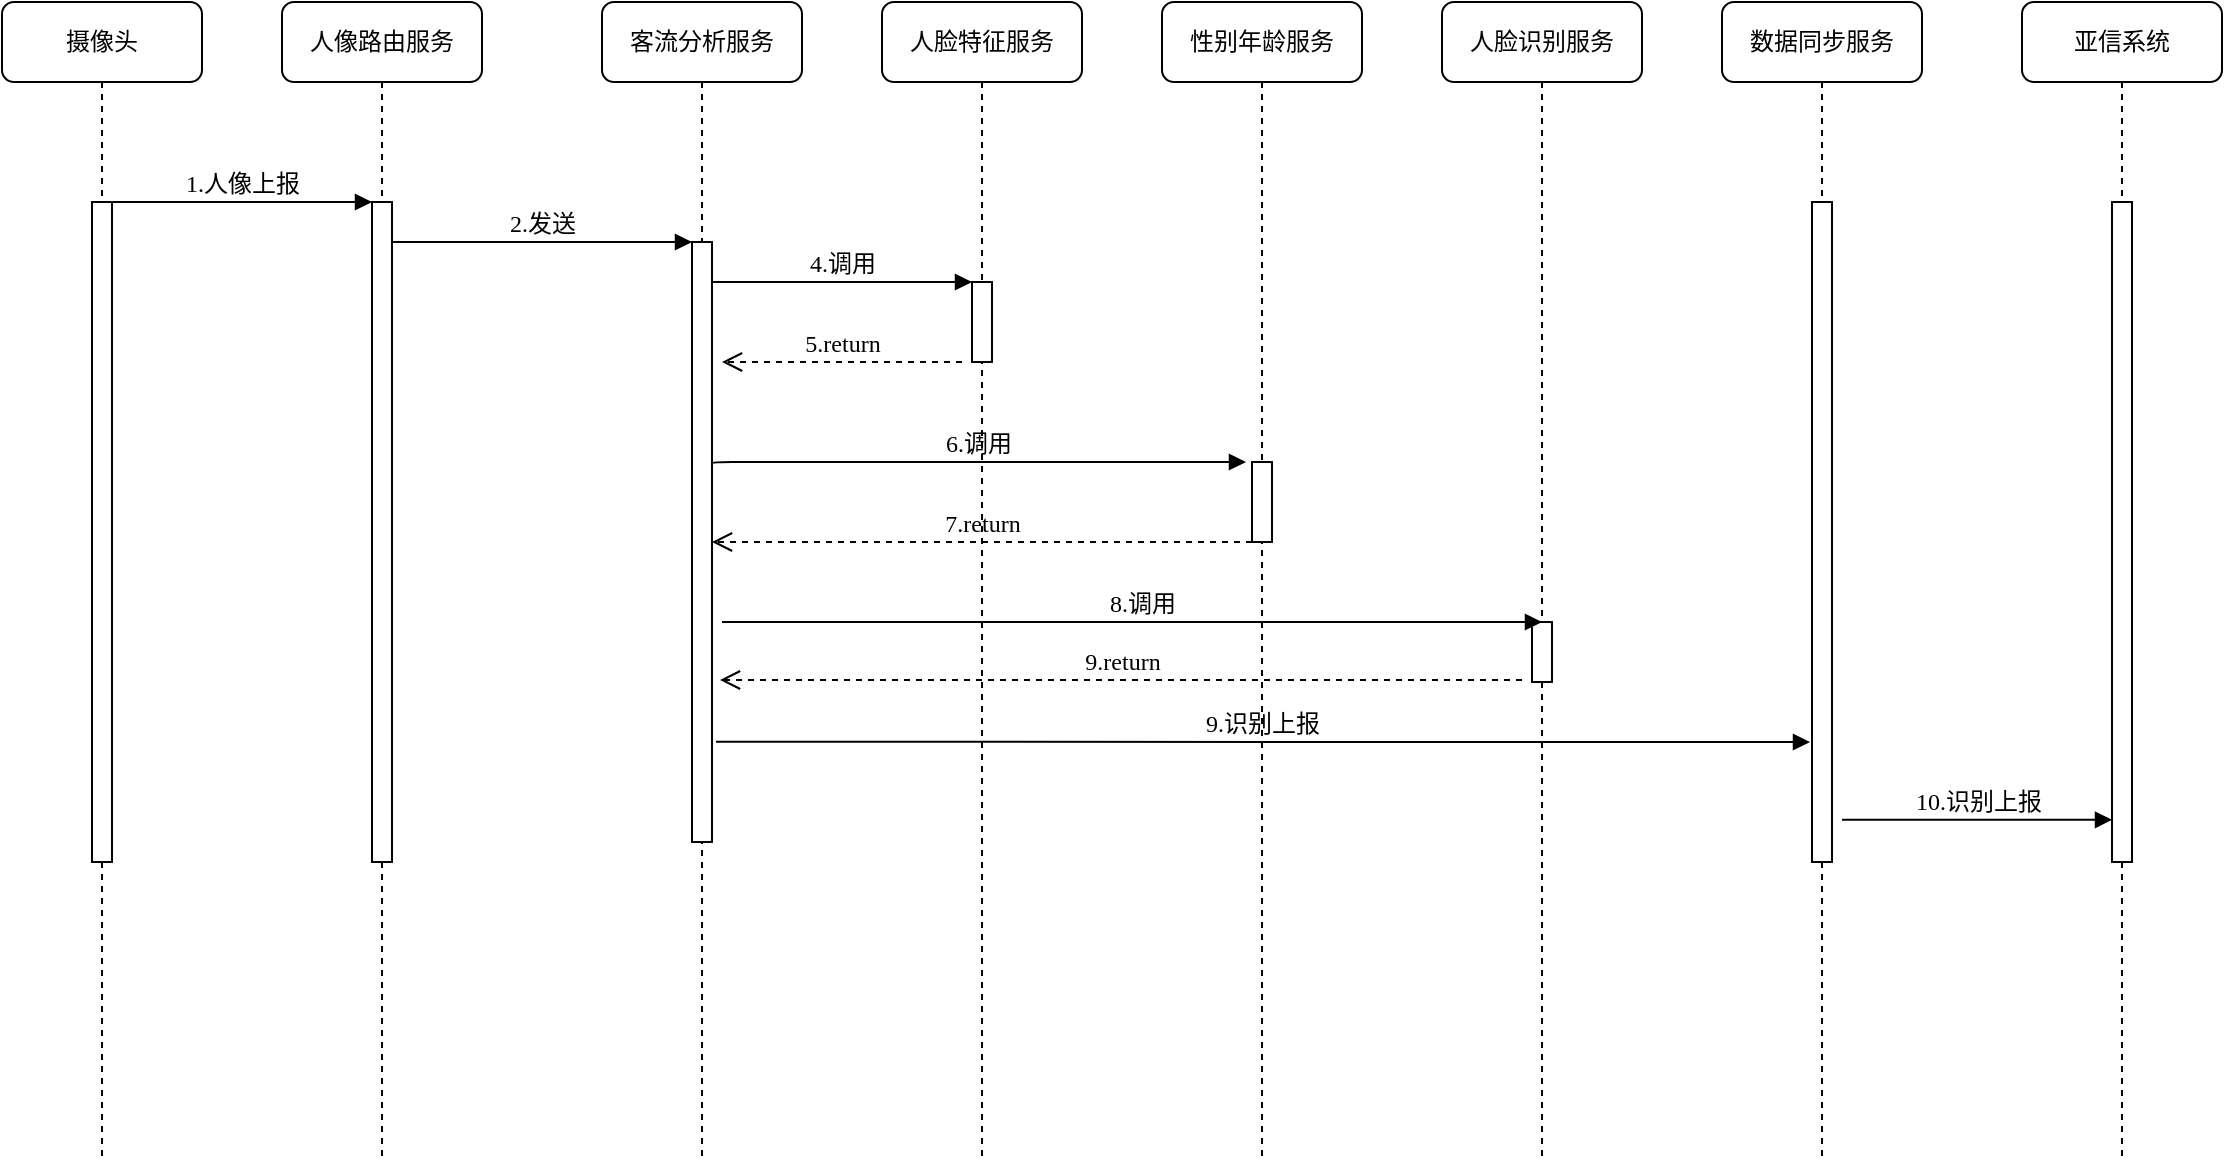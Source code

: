 <mxfile version="10.6.7" type="github"><diagram id="b88135a0-044a-e663-d736-f5acd3a1842c" name="Page-1"><mxGraphModel dx="758" dy="521" grid="1" gridSize="10" guides="1" tooltips="1" connect="1" arrows="1" fold="1" page="1" pageScale="1" pageWidth="4681" pageHeight="3300" background="#ffffff" math="0" shadow="0"><root><mxCell id="0"/><mxCell id="1" parent="0"/><mxCell id="GbCJDn_RXAA5y0SkKSCA-44" value="亚信系统" style="shape=umlLifeline;perimeter=lifelinePerimeter;whiteSpace=wrap;html=1;container=1;collapsible=0;recursiveResize=0;outlineConnect=0;rounded=1;shadow=0;comic=0;labelBackgroundColor=none;strokeColor=#000000;strokeWidth=1;fillColor=#FFFFFF;fontFamily=Verdana;fontSize=12;fontColor=#000000;align=center;" vertex="1" parent="1"><mxGeometry x="1060" y="170" width="100" height="580" as="geometry"/></mxCell><mxCell id="2" value="人像路由服务" style="shape=umlLifeline;perimeter=lifelinePerimeter;whiteSpace=wrap;html=1;container=1;collapsible=0;recursiveResize=0;outlineConnect=0;rounded=1;shadow=0;comic=0;labelBackgroundColor=none;strokeColor=#000000;strokeWidth=1;fillColor=#FFFFFF;fontFamily=Verdana;fontSize=12;fontColor=#000000;align=center;" parent="1" vertex="1"><mxGeometry x="190" y="170" width="100" height="580" as="geometry"/></mxCell><mxCell id="3" value="" style="html=1;points=[];perimeter=orthogonalPerimeter;rounded=0;shadow=0;comic=0;labelBackgroundColor=none;strokeColor=#000000;strokeWidth=1;fillColor=#FFFFFF;fontFamily=Verdana;fontSize=12;fontColor=#000000;align=center;" parent="2" vertex="1"><mxGeometry x="45" y="100" width="10" height="330" as="geometry"/></mxCell><mxCell id="4" value="客流分析服务" style="shape=umlLifeline;perimeter=lifelinePerimeter;whiteSpace=wrap;html=1;container=1;collapsible=0;recursiveResize=0;outlineConnect=0;rounded=1;shadow=0;comic=0;labelBackgroundColor=none;strokeColor=#000000;strokeWidth=1;fillColor=#FFFFFF;fontFamily=Verdana;fontSize=12;fontColor=#000000;align=center;" parent="1" vertex="1"><mxGeometry x="350" y="170" width="100" height="580" as="geometry"/></mxCell><mxCell id="5" value="" style="html=1;points=[];perimeter=orthogonalPerimeter;rounded=0;shadow=0;comic=0;labelBackgroundColor=none;strokeColor=#000000;strokeWidth=1;fillColor=#FFFFFF;fontFamily=Verdana;fontSize=12;fontColor=#000000;align=center;" parent="4" vertex="1"><mxGeometry x="45" y="120" width="10" height="300" as="geometry"/></mxCell><mxCell id="6" value="人脸特征服务" style="shape=umlLifeline;perimeter=lifelinePerimeter;whiteSpace=wrap;html=1;container=1;collapsible=0;recursiveResize=0;outlineConnect=0;rounded=1;shadow=0;comic=0;labelBackgroundColor=none;strokeColor=#000000;strokeWidth=1;fillColor=#FFFFFF;fontFamily=Verdana;fontSize=12;fontColor=#000000;align=center;" parent="1" vertex="1"><mxGeometry x="490" y="170" width="100" height="580" as="geometry"/></mxCell><mxCell id="7" value="性别年龄服务" style="shape=umlLifeline;perimeter=lifelinePerimeter;whiteSpace=wrap;html=1;container=1;collapsible=0;recursiveResize=0;outlineConnect=0;rounded=1;shadow=0;comic=0;labelBackgroundColor=none;strokeColor=#000000;strokeWidth=1;fillColor=#FFFFFF;fontFamily=Verdana;fontSize=12;fontColor=#000000;align=center;" parent="1" vertex="1"><mxGeometry x="630" y="170" width="100" height="580" as="geometry"/></mxCell><mxCell id="14" value="" style="html=1;points=[];perimeter=orthogonalPerimeter;rounded=0;shadow=0;comic=0;labelBackgroundColor=none;strokeColor=#000000;strokeWidth=1;fillColor=#FFFFFF;fontFamily=Verdana;fontSize=12;fontColor=#000000;align=center;" parent="7" vertex="1"><mxGeometry x="45" y="230" width="10" height="40" as="geometry"/></mxCell><mxCell id="8" value="人脸识别服务" style="shape=umlLifeline;perimeter=lifelinePerimeter;whiteSpace=wrap;html=1;container=1;collapsible=0;recursiveResize=0;outlineConnect=0;rounded=1;shadow=0;comic=0;labelBackgroundColor=none;strokeColor=#000000;strokeWidth=1;fillColor=#FFFFFF;fontFamily=Verdana;fontSize=12;fontColor=#000000;align=center;" parent="1" vertex="1"><mxGeometry x="770" y="170" width="100" height="580" as="geometry"/></mxCell><mxCell id="22" value="" style="html=1;points=[];perimeter=orthogonalPerimeter;rounded=0;shadow=0;comic=0;labelBackgroundColor=none;strokeColor=#000000;strokeWidth=1;fillColor=#FFFFFF;fontFamily=Verdana;fontSize=12;fontColor=#000000;align=center;" parent="8" vertex="1"><mxGeometry x="45" y="310" width="10" height="30" as="geometry"/></mxCell><mxCell id="9" value="数据同步服务" style="shape=umlLifeline;perimeter=lifelinePerimeter;whiteSpace=wrap;html=1;container=1;collapsible=0;recursiveResize=0;outlineConnect=0;rounded=1;shadow=0;comic=0;labelBackgroundColor=none;strokeColor=#000000;strokeWidth=1;fillColor=#FFFFFF;fontFamily=Verdana;fontSize=12;fontColor=#000000;align=center;" parent="1" vertex="1"><mxGeometry x="910" y="170" width="100" height="580" as="geometry"/></mxCell><mxCell id="10" value="摄像头" style="shape=umlLifeline;perimeter=lifelinePerimeter;whiteSpace=wrap;html=1;container=1;collapsible=0;recursiveResize=0;outlineConnect=0;rounded=1;shadow=0;comic=0;labelBackgroundColor=none;strokeColor=#000000;strokeWidth=1;fillColor=#FFFFFF;fontFamily=Verdana;fontSize=12;fontColor=#000000;align=center;" parent="1" vertex="1"><mxGeometry x="50" y="170" width="100" height="580" as="geometry"/></mxCell><mxCell id="11" value="" style="html=1;points=[];perimeter=orthogonalPerimeter;rounded=0;shadow=0;comic=0;labelBackgroundColor=none;strokeColor=#000000;strokeWidth=1;fillColor=#FFFFFF;fontFamily=Verdana;fontSize=12;fontColor=#000000;align=center;" parent="10" vertex="1"><mxGeometry x="45" y="100" width="10" height="330" as="geometry"/></mxCell><mxCell id="12" value="" style="html=1;points=[];perimeter=orthogonalPerimeter;rounded=0;shadow=0;comic=0;labelBackgroundColor=none;strokeColor=#000000;strokeWidth=1;fillColor=#FFFFFF;fontFamily=Verdana;fontSize=12;fontColor=#000000;align=center;" parent="1" vertex="1"><mxGeometry x="535" y="310" width="10" height="40" as="geometry"/></mxCell><mxCell id="13" value="4.调用" style="html=1;verticalAlign=bottom;endArrow=block;labelBackgroundColor=none;fontFamily=Verdana;fontSize=12;edgeStyle=elbowEdgeStyle;elbow=vertical;" parent="1" source="5" target="12" edge="1"><mxGeometry relative="1" as="geometry"><mxPoint x="460" y="310" as="sourcePoint"/><Array as="points"><mxPoint x="410" y="310"/></Array></mxGeometry></mxCell><mxCell id="15" value="6.调用" style="html=1;verticalAlign=bottom;endArrow=block;labelBackgroundColor=none;fontFamily=Verdana;fontSize=12;edgeStyle=elbowEdgeStyle;elbow=vertical;" parent="1" edge="1"><mxGeometry relative="1" as="geometry"><mxPoint x="405" y="401" as="sourcePoint"/><mxPoint x="672" y="400" as="targetPoint"/><Array as="points"><mxPoint x="680" y="400"/></Array></mxGeometry></mxCell><mxCell id="16" value="7.return" style="html=1;verticalAlign=bottom;endArrow=open;dashed=1;endSize=8;labelBackgroundColor=none;fontFamily=Verdana;fontSize=12;edgeStyle=elbowEdgeStyle;elbow=vertical;" parent="1" source="14" target="5" edge="1"><mxGeometry relative="1" as="geometry"><mxPoint x="600" y="396" as="targetPoint"/><Array as="points"><mxPoint x="590" y="440"/><mxPoint x="650" y="350"/></Array></mxGeometry></mxCell><mxCell id="19" value="" style="html=1;points=[];perimeter=orthogonalPerimeter;rounded=0;shadow=0;comic=0;labelBackgroundColor=none;strokeColor=#000000;strokeWidth=1;fillColor=#FFFFFF;fontFamily=Verdana;fontSize=12;fontColor=#000000;align=center;" parent="1" vertex="1"><mxGeometry x="955" y="270" width="10" height="330" as="geometry"/></mxCell><mxCell id="20" value="9.识别上报" style="html=1;verticalAlign=bottom;endArrow=block;labelBackgroundColor=none;fontFamily=Verdana;fontSize=12;exitX=1.2;exitY=0.833;exitDx=0;exitDy=0;exitPerimeter=0;" parent="1" source="5" edge="1"><mxGeometry relative="1" as="geometry"><mxPoint x="880" y="430" as="sourcePoint"/><mxPoint x="954" y="540" as="targetPoint"/></mxGeometry></mxCell><mxCell id="21" value="9.return" style="html=1;verticalAlign=bottom;endArrow=open;dashed=1;endSize=8;labelBackgroundColor=none;fontFamily=Verdana;fontSize=12;entryX=1.4;entryY=0.73;entryDx=0;entryDy=0;entryPerimeter=0;" parent="1" target="5" edge="1"><mxGeometry relative="1" as="geometry"><mxPoint x="880" y="506" as="targetPoint"/><mxPoint x="810" y="509" as="sourcePoint"/></mxGeometry></mxCell><mxCell id="23" value="8.调用" style="html=1;verticalAlign=bottom;endArrow=block;labelBackgroundColor=none;fontFamily=Verdana;fontSize=12;edgeStyle=elbowEdgeStyle;elbow=vertical;" parent="1" edge="1"><mxGeometry x="0.854" y="-170" relative="1" as="geometry"><mxPoint x="410" y="480" as="sourcePoint"/><mxPoint x="-170" y="-170" as="offset"/><mxPoint x="820" y="480" as="targetPoint"/><Array as="points"><mxPoint x="460" y="480"/></Array></mxGeometry></mxCell><mxCell id="25" value="1.人像上报" style="html=1;verticalAlign=bottom;endArrow=block;entryX=0;entryY=0;labelBackgroundColor=none;fontFamily=Verdana;fontSize=12;edgeStyle=elbowEdgeStyle;elbow=vertical;" parent="1" source="11" target="3" edge="1"><mxGeometry relative="1" as="geometry"><mxPoint x="170" y="280" as="sourcePoint"/></mxGeometry></mxCell><mxCell id="26" value="2.发送" style="html=1;verticalAlign=bottom;endArrow=block;entryX=0;entryY=0;labelBackgroundColor=none;fontFamily=Verdana;fontSize=12;edgeStyle=elbowEdgeStyle;elbow=vertical;" parent="1" source="3" target="5" edge="1"><mxGeometry relative="1" as="geometry"><mxPoint x="320" y="290" as="sourcePoint"/></mxGeometry></mxCell><mxCell id="4RMGvwr9xga7KBc7sF0w-39" value="5.return" style="html=1;verticalAlign=bottom;endArrow=open;dashed=1;endSize=8;labelBackgroundColor=none;fontFamily=Verdana;fontSize=12;edgeStyle=elbowEdgeStyle;elbow=vertical;" parent="1" edge="1"><mxGeometry relative="1" as="geometry"><mxPoint x="410" y="350" as="targetPoint"/><Array as="points"/><mxPoint x="530" y="350" as="sourcePoint"/></mxGeometry></mxCell><mxCell id="GbCJDn_RXAA5y0SkKSCA-43" value="" style="html=1;points=[];perimeter=orthogonalPerimeter;rounded=0;shadow=0;comic=0;labelBackgroundColor=none;strokeColor=#000000;strokeWidth=1;fillColor=#FFFFFF;fontFamily=Verdana;fontSize=12;fontColor=#000000;align=center;" vertex="1" parent="1"><mxGeometry x="1105" y="270" width="10" height="330" as="geometry"/></mxCell><mxCell id="GbCJDn_RXAA5y0SkKSCA-47" value="10.识别上报" style="html=1;verticalAlign=bottom;endArrow=block;labelBackgroundColor=none;fontFamily=Verdana;fontSize=12;exitX=1.5;exitY=0.936;exitDx=0;exitDy=0;exitPerimeter=0;entryX=0;entryY=0.936;entryDx=0;entryDy=0;entryPerimeter=0;" edge="1" parent="1" source="19" target="GbCJDn_RXAA5y0SkKSCA-43"><mxGeometry relative="1" as="geometry"><mxPoint x="417" y="550" as="sourcePoint"/><mxPoint x="964" y="550" as="targetPoint"/></mxGeometry></mxCell></root></mxGraphModel></diagram><diagram id="hT6_06QdDrE0PiUfoe_p" name="Page-2"><mxGraphModel dx="758" dy="521" grid="1" gridSize="10" guides="1" tooltips="1" connect="1" arrows="1" fold="1" page="1" pageScale="1" pageWidth="827" pageHeight="1169" math="0" shadow="0"><root><mxCell id="zyhbo5V7sDeHAsZvn-1B-0"/><mxCell id="zyhbo5V7sDeHAsZvn-1B-1" parent="zyhbo5V7sDeHAsZvn-1B-0"/><mxCell id="D1eQPPR7zKo74tgUJuU2-1" value="&lt;b&gt;&lt;font style=&quot;font-size: 14px&quot;&gt;拉流服务&lt;/font&gt;&lt;/b&gt;" style="shape=umlLifeline;perimeter=lifelinePerimeter;whiteSpace=wrap;html=1;container=1;collapsible=0;recursiveResize=0;outlineConnect=0;rounded=1;shadow=0;comic=0;labelBackgroundColor=none;strokeColor=#000000;strokeWidth=1;fillColor=#FFFFFF;fontFamily=Verdana;fontSize=12;fontColor=#000000;align=center;" vertex="1" parent="zyhbo5V7sDeHAsZvn-1B-1"><mxGeometry x="190" y="170" width="100" height="310" as="geometry"/></mxCell><mxCell id="D1eQPPR7zKo74tgUJuU2-2" value="" style="html=1;points=[];perimeter=orthogonalPerimeter;rounded=0;shadow=0;comic=0;labelBackgroundColor=none;strokeColor=#000000;strokeWidth=1;fillColor=#FFFFFF;fontFamily=Verdana;fontSize=12;fontColor=#000000;align=center;" vertex="1" parent="D1eQPPR7zKo74tgUJuU2-1"><mxGeometry x="45" y="100" width="10" height="170" as="geometry"/></mxCell><mxCell id="D1eQPPR7zKo74tgUJuU2-3" value="&lt;b&gt;&lt;font style=&quot;font-size: 14px&quot;&gt;热力计算服务&lt;/font&gt;&lt;/b&gt;" style="shape=umlLifeline;perimeter=lifelinePerimeter;whiteSpace=wrap;html=1;container=1;collapsible=0;recursiveResize=0;outlineConnect=0;rounded=1;shadow=0;comic=0;labelBackgroundColor=none;strokeColor=#000000;strokeWidth=1;fillColor=#FFFFFF;fontFamily=Verdana;fontSize=12;fontColor=#000000;align=center;" vertex="1" parent="zyhbo5V7sDeHAsZvn-1B-1"><mxGeometry x="350" y="170" width="100" height="310" as="geometry"/></mxCell><mxCell id="D1eQPPR7zKo74tgUJuU2-4" value="" style="html=1;points=[];perimeter=orthogonalPerimeter;rounded=0;shadow=0;comic=0;labelBackgroundColor=none;strokeColor=#000000;strokeWidth=1;fillColor=#FFFFFF;fontFamily=Verdana;fontSize=12;fontColor=#000000;align=center;" vertex="1" parent="D1eQPPR7zKo74tgUJuU2-3"><mxGeometry x="45" y="120" width="10" height="150" as="geometry"/></mxCell><mxCell id="D1eQPPR7zKo74tgUJuU2-5" value="&lt;b&gt;&lt;font style=&quot;font-size: 14px&quot;&gt;热力检测服务&lt;/font&gt;&lt;/b&gt;" style="shape=umlLifeline;perimeter=lifelinePerimeter;whiteSpace=wrap;html=1;container=1;collapsible=0;recursiveResize=0;outlineConnect=0;rounded=1;shadow=0;comic=0;labelBackgroundColor=none;strokeColor=#000000;strokeWidth=1;fillColor=#FFFFFF;fontFamily=Verdana;fontSize=12;fontColor=#000000;align=center;" vertex="1" parent="zyhbo5V7sDeHAsZvn-1B-1"><mxGeometry x="490" y="170" width="100" height="310" as="geometry"/></mxCell><mxCell id="D1eQPPR7zKo74tgUJuU2-6" value="&lt;b&gt;&lt;font style=&quot;font-size: 14px&quot;&gt;数据同步服务&lt;/font&gt;&lt;/b&gt;" style="shape=umlLifeline;perimeter=lifelinePerimeter;whiteSpace=wrap;html=1;container=1;collapsible=0;recursiveResize=0;outlineConnect=0;rounded=1;shadow=0;comic=0;labelBackgroundColor=none;strokeColor=#000000;strokeWidth=1;fillColor=#FFFFFF;fontFamily=Verdana;fontSize=12;fontColor=#000000;align=center;" vertex="1" parent="zyhbo5V7sDeHAsZvn-1B-1"><mxGeometry x="630" y="170" width="100" height="310" as="geometry"/></mxCell><mxCell id="D1eQPPR7zKo74tgUJuU2-7" value="" style="html=1;points=[];perimeter=orthogonalPerimeter;rounded=0;shadow=0;comic=0;labelBackgroundColor=none;strokeColor=#000000;strokeWidth=1;fillColor=#FFFFFF;fontFamily=Verdana;fontSize=12;fontColor=#000000;align=center;" vertex="1" parent="D1eQPPR7zKo74tgUJuU2-6"><mxGeometry x="45" y="100" width="10" height="170" as="geometry"/></mxCell><mxCell id="D1eQPPR7zKo74tgUJuU2-11" value="&lt;b&gt;&lt;font style=&quot;font-size: 14px&quot;&gt;摄像头&lt;/font&gt;&lt;/b&gt;" style="shape=umlLifeline;perimeter=lifelinePerimeter;whiteSpace=wrap;html=1;container=1;collapsible=0;recursiveResize=0;outlineConnect=0;rounded=1;shadow=0;comic=0;labelBackgroundColor=none;strokeColor=#000000;strokeWidth=1;fillColor=#FFFFFF;fontFamily=Verdana;fontSize=12;fontColor=#000000;align=center;" vertex="1" parent="zyhbo5V7sDeHAsZvn-1B-1"><mxGeometry x="50" y="170" width="100" height="310" as="geometry"/></mxCell><mxCell id="D1eQPPR7zKo74tgUJuU2-12" value="" style="html=1;points=[];perimeter=orthogonalPerimeter;rounded=0;shadow=0;comic=0;labelBackgroundColor=none;strokeColor=#000000;strokeWidth=1;fillColor=#FFFFFF;fontFamily=Verdana;fontSize=12;fontColor=#000000;align=center;" vertex="1" parent="D1eQPPR7zKo74tgUJuU2-11"><mxGeometry x="45" y="100" width="10" height="170" as="geometry"/></mxCell><mxCell id="D1eQPPR7zKo74tgUJuU2-13" value="" style="html=1;points=[];perimeter=orthogonalPerimeter;rounded=0;shadow=0;comic=0;labelBackgroundColor=none;strokeColor=#000000;strokeWidth=1;fillColor=#FFFFFF;fontFamily=Verdana;fontSize=12;fontColor=#000000;align=center;" vertex="1" parent="zyhbo5V7sDeHAsZvn-1B-1"><mxGeometry x="535" y="310" width="10" height="40" as="geometry"/></mxCell><mxCell id="D1eQPPR7zKo74tgUJuU2-14" value="4.调用" style="html=1;verticalAlign=bottom;endArrow=block;labelBackgroundColor=none;fontFamily=Verdana;fontSize=12;edgeStyle=elbowEdgeStyle;elbow=vertical;" edge="1" parent="zyhbo5V7sDeHAsZvn-1B-1" source="D1eQPPR7zKo74tgUJuU2-4" target="D1eQPPR7zKo74tgUJuU2-13"><mxGeometry relative="1" as="geometry"><mxPoint x="460" y="310" as="sourcePoint"/><Array as="points"><mxPoint x="410" y="310"/></Array></mxGeometry></mxCell><mxCell id="D1eQPPR7zKo74tgUJuU2-15" value="6.上传热力数据" style="html=1;verticalAlign=bottom;endArrow=block;labelBackgroundColor=none;fontFamily=Verdana;fontSize=12;edgeStyle=elbowEdgeStyle;elbow=vertical;" edge="1" parent="zyhbo5V7sDeHAsZvn-1B-1"><mxGeometry relative="1" as="geometry"><mxPoint x="405" y="401" as="sourcePoint"/><mxPoint x="672" y="400" as="targetPoint"/><Array as="points"><mxPoint x="680" y="400"/></Array></mxGeometry></mxCell><mxCell id="D1eQPPR7zKo74tgUJuU2-22" value="2.定时推送" style="html=1;verticalAlign=bottom;endArrow=block;entryX=0;entryY=0;labelBackgroundColor=none;fontFamily=Verdana;fontSize=12;edgeStyle=elbowEdgeStyle;elbow=vertical;" edge="1" parent="zyhbo5V7sDeHAsZvn-1B-1" source="D1eQPPR7zKo74tgUJuU2-2" target="D1eQPPR7zKo74tgUJuU2-4"><mxGeometry relative="1" as="geometry"><mxPoint x="320" y="290" as="sourcePoint"/></mxGeometry></mxCell><mxCell id="D1eQPPR7zKo74tgUJuU2-23" value="5.return" style="html=1;verticalAlign=bottom;endArrow=open;dashed=1;endSize=8;labelBackgroundColor=none;fontFamily=Verdana;fontSize=12;edgeStyle=elbowEdgeStyle;elbow=vertical;" edge="1" parent="zyhbo5V7sDeHAsZvn-1B-1"><mxGeometry relative="1" as="geometry"><mxPoint x="410" y="350" as="targetPoint"/><Array as="points"/><mxPoint x="530" y="350" as="sourcePoint"/></mxGeometry></mxCell><mxCell id="D1eQPPR7zKo74tgUJuU2-21" value="1.拉取rtsp流" style="html=1;verticalAlign=bottom;endArrow=block;entryX=1.2;entryY=0;labelBackgroundColor=none;fontFamily=Verdana;fontSize=12;edgeStyle=elbowEdgeStyle;elbow=vertical;exitX=0;exitY=0;exitDx=0;exitDy=0;exitPerimeter=0;entryDx=0;entryDy=0;entryPerimeter=0;" edge="1" parent="zyhbo5V7sDeHAsZvn-1B-1" source="D1eQPPR7zKo74tgUJuU2-2" target="D1eQPPR7zKo74tgUJuU2-12"><mxGeometry relative="1" as="geometry"><mxPoint x="170" y="280" as="sourcePoint"/></mxGeometry></mxCell></root></mxGraphModel></diagram><diagram id="bOIkMMMSS6c78MQs2yK9" name="Page-3"><mxGraphModel dx="758" dy="521" grid="1" gridSize="10" guides="1" tooltips="1" connect="1" arrows="1" fold="1" page="1" pageScale="1" pageWidth="827" pageHeight="1169" math="0" shadow="0"><root><mxCell id="rpA23FF1vxDLgptBGDJN-0"/><mxCell id="rpA23FF1vxDLgptBGDJN-1" parent="rpA23FF1vxDLgptBGDJN-0"/><mxCell id="GJLn1zVLKZNkw52r4DIc-1" value="&lt;b&gt;&lt;font style=&quot;font-size: 14px&quot;&gt;数据同步服务&lt;/font&gt;&lt;/b&gt;" style="shape=umlLifeline;perimeter=lifelinePerimeter;whiteSpace=wrap;html=1;container=1;collapsible=0;recursiveResize=0;outlineConnect=0;rounded=1;shadow=0;comic=0;labelBackgroundColor=none;strokeColor=#000000;strokeWidth=1;fillColor=#FFFFFF;fontFamily=Verdana;fontSize=12;fontColor=#000000;align=center;" vertex="1" parent="rpA23FF1vxDLgptBGDJN-1"><mxGeometry x="190" y="170" width="100" height="470" as="geometry"/></mxCell><mxCell id="GJLn1zVLKZNkw52r4DIc-2" value="" style="html=1;points=[];perimeter=orthogonalPerimeter;rounded=0;shadow=0;comic=0;labelBackgroundColor=none;strokeColor=#000000;strokeWidth=1;fillColor=#FFFFFF;fontFamily=Verdana;fontSize=12;fontColor=#000000;align=center;" vertex="1" parent="GJLn1zVLKZNkw52r4DIc-1"><mxGeometry x="45" y="100" width="10" height="330" as="geometry"/></mxCell><mxCell id="GJLn1zVLKZNkw52r4DIc-3" value="&lt;b&gt;&lt;font style=&quot;font-size: 13px&quot;&gt;总底库管理服务&lt;/font&gt;&lt;/b&gt;" style="shape=umlLifeline;perimeter=lifelinePerimeter;whiteSpace=wrap;html=1;container=1;collapsible=0;recursiveResize=0;outlineConnect=0;rounded=1;shadow=0;comic=0;labelBackgroundColor=none;strokeColor=#000000;strokeWidth=1;fillColor=#FFFFFF;fontFamily=Verdana;fontSize=12;fontColor=#000000;align=center;" vertex="1" parent="rpA23FF1vxDLgptBGDJN-1"><mxGeometry x="350" y="170" width="100" height="470" as="geometry"/></mxCell><mxCell id="GJLn1zVLKZNkw52r4DIc-4" value="" style="html=1;points=[];perimeter=orthogonalPerimeter;rounded=0;shadow=0;comic=0;labelBackgroundColor=none;strokeColor=#000000;strokeWidth=1;fillColor=#FFFFFF;fontFamily=Verdana;fontSize=12;fontColor=#000000;align=center;" vertex="1" parent="GJLn1zVLKZNkw52r4DIc-3"><mxGeometry x="45" y="100" width="10" height="320" as="geometry"/></mxCell><mxCell id="GJLn1zVLKZNkw52r4DIc-5" value="&lt;b&gt;&lt;font style=&quot;font-size: 14px&quot;&gt;去网纹服务&lt;/font&gt;&lt;/b&gt;" style="shape=umlLifeline;perimeter=lifelinePerimeter;whiteSpace=wrap;html=1;container=1;collapsible=0;recursiveResize=0;outlineConnect=0;rounded=1;shadow=0;comic=0;labelBackgroundColor=none;strokeColor=#000000;strokeWidth=1;fillColor=#FFFFFF;fontFamily=Verdana;fontSize=12;fontColor=#000000;align=center;" vertex="1" parent="rpA23FF1vxDLgptBGDJN-1"><mxGeometry x="490" y="170" width="100" height="470" as="geometry"/></mxCell><mxCell id="GJLn1zVLKZNkw52r4DIc-6" value="&lt;b&gt;&lt;font style=&quot;font-size: 14px&quot;&gt;人脸特征服务&lt;/font&gt;&lt;/b&gt;" style="shape=umlLifeline;perimeter=lifelinePerimeter;whiteSpace=wrap;html=1;container=1;collapsible=0;recursiveResize=0;outlineConnect=0;rounded=1;shadow=0;comic=0;labelBackgroundColor=none;strokeColor=#000000;strokeWidth=1;fillColor=#FFFFFF;fontFamily=Verdana;fontSize=12;fontColor=#000000;align=center;" vertex="1" parent="rpA23FF1vxDLgptBGDJN-1"><mxGeometry x="630" y="170" width="100" height="470" as="geometry"/></mxCell><mxCell id="GJLn1zVLKZNkw52r4DIc-7" value="" style="html=1;points=[];perimeter=orthogonalPerimeter;rounded=0;shadow=0;comic=0;labelBackgroundColor=none;strokeColor=#000000;strokeWidth=1;fillColor=#FFFFFF;fontFamily=Verdana;fontSize=12;fontColor=#000000;align=center;" vertex="1" parent="GJLn1zVLKZNkw52r4DIc-6"><mxGeometry x="45" y="230" width="10" height="40" as="geometry"/></mxCell><mxCell id="GJLn1zVLKZNkw52r4DIc-8" value="&lt;b&gt;&lt;font style=&quot;font-size: 14px&quot;&gt;人像路由服务&lt;/font&gt;&lt;/b&gt;" style="shape=umlLifeline;perimeter=lifelinePerimeter;whiteSpace=wrap;html=1;container=1;collapsible=0;recursiveResize=0;outlineConnect=0;rounded=1;shadow=0;comic=0;labelBackgroundColor=none;strokeColor=#000000;strokeWidth=1;fillColor=#FFFFFF;fontFamily=Verdana;fontSize=12;fontColor=#000000;align=center;" vertex="1" parent="rpA23FF1vxDLgptBGDJN-1"><mxGeometry x="770" y="170" width="100" height="470" as="geometry"/></mxCell><mxCell id="GJLn1zVLKZNkw52r4DIc-9" value="" style="html=1;points=[];perimeter=orthogonalPerimeter;rounded=0;shadow=0;comic=0;labelBackgroundColor=none;strokeColor=#000000;strokeWidth=1;fillColor=#FFFFFF;fontFamily=Verdana;fontSize=12;fontColor=#000000;align=center;" vertex="1" parent="GJLn1zVLKZNkw52r4DIc-8"><mxGeometry x="45" y="100" width="10" height="320" as="geometry"/></mxCell><mxCell id="GJLn1zVLKZNkw52r4DIc-10" value="&lt;b&gt;&lt;font style=&quot;font-size: 14px&quot;&gt;人脸识别服务&lt;/font&gt;&lt;/b&gt;" style="shape=umlLifeline;perimeter=lifelinePerimeter;whiteSpace=wrap;html=1;container=1;collapsible=0;recursiveResize=0;outlineConnect=0;rounded=1;shadow=0;comic=0;labelBackgroundColor=none;strokeColor=#000000;strokeWidth=1;fillColor=#FFFFFF;fontFamily=Verdana;fontSize=12;fontColor=#000000;align=center;" vertex="1" parent="rpA23FF1vxDLgptBGDJN-1"><mxGeometry x="910" y="170" width="100" height="470" as="geometry"/></mxCell><mxCell id="GJLn1zVLKZNkw52r4DIc-11" value="&lt;b&gt;&lt;font style=&quot;font-size: 14px&quot;&gt;亚信系统&lt;/font&gt;&lt;/b&gt;" style="shape=umlLifeline;perimeter=lifelinePerimeter;whiteSpace=wrap;html=1;container=1;collapsible=0;recursiveResize=0;outlineConnect=0;rounded=1;shadow=0;comic=0;labelBackgroundColor=none;strokeColor=#000000;strokeWidth=1;fillColor=#FFFFFF;fontFamily=Verdana;fontSize=12;fontColor=#000000;align=center;" vertex="1" parent="rpA23FF1vxDLgptBGDJN-1"><mxGeometry x="50" y="170" width="100" height="580" as="geometry"/></mxCell><mxCell id="GJLn1zVLKZNkw52r4DIc-12" value="" style="html=1;points=[];perimeter=orthogonalPerimeter;rounded=0;shadow=0;comic=0;labelBackgroundColor=none;strokeColor=#000000;strokeWidth=1;fillColor=#FFFFFF;fontFamily=Verdana;fontSize=12;fontColor=#000000;align=center;" vertex="1" parent="GJLn1zVLKZNkw52r4DIc-11"><mxGeometry x="45" y="100" width="10" height="330" as="geometry"/></mxCell><mxCell id="GJLn1zVLKZNkw52r4DIc-13" value="" style="html=1;points=[];perimeter=orthogonalPerimeter;rounded=0;shadow=0;comic=0;labelBackgroundColor=none;strokeColor=#000000;strokeWidth=1;fillColor=#FFFFFF;fontFamily=Verdana;fontSize=12;fontColor=#000000;align=center;" vertex="1" parent="rpA23FF1vxDLgptBGDJN-1"><mxGeometry x="535" y="310" width="10" height="40" as="geometry"/></mxCell><mxCell id="GJLn1zVLKZNkw52r4DIc-14" value="3.调用" style="html=1;verticalAlign=bottom;endArrow=block;labelBackgroundColor=none;fontFamily=Verdana;fontSize=12;edgeStyle=elbowEdgeStyle;elbow=vertical;" edge="1" parent="rpA23FF1vxDLgptBGDJN-1" source="GJLn1zVLKZNkw52r4DIc-4" target="GJLn1zVLKZNkw52r4DIc-13"><mxGeometry relative="1" as="geometry"><mxPoint x="460" y="310" as="sourcePoint"/><Array as="points"><mxPoint x="410" y="310"/></Array></mxGeometry></mxCell><mxCell id="GJLn1zVLKZNkw52r4DIc-15" value="5.调用" style="html=1;verticalAlign=bottom;endArrow=block;labelBackgroundColor=none;fontFamily=Verdana;fontSize=12;edgeStyle=elbowEdgeStyle;elbow=vertical;" edge="1" parent="rpA23FF1vxDLgptBGDJN-1"><mxGeometry relative="1" as="geometry"><mxPoint x="405" y="401" as="sourcePoint"/><mxPoint x="672" y="400" as="targetPoint"/><Array as="points"><mxPoint x="680" y="400"/></Array></mxGeometry></mxCell><mxCell id="GJLn1zVLKZNkw52r4DIc-16" value="6.return" style="html=1;verticalAlign=bottom;endArrow=open;dashed=1;endSize=8;labelBackgroundColor=none;fontFamily=Verdana;fontSize=12;edgeStyle=elbowEdgeStyle;elbow=vertical;" edge="1" parent="rpA23FF1vxDLgptBGDJN-1" source="GJLn1zVLKZNkw52r4DIc-7" target="GJLn1zVLKZNkw52r4DIc-4"><mxGeometry relative="1" as="geometry"><mxPoint x="600" y="396" as="targetPoint"/><Array as="points"><mxPoint x="590" y="440"/><mxPoint x="650" y="350"/></Array></mxGeometry></mxCell><mxCell id="GJLn1zVLKZNkw52r4DIc-17" value="" style="html=1;points=[];perimeter=orthogonalPerimeter;rounded=0;shadow=0;comic=0;labelBackgroundColor=none;strokeColor=#000000;strokeWidth=1;fillColor=#FFFFFF;fontFamily=Verdana;fontSize=12;fontColor=#000000;align=center;" vertex="1" parent="rpA23FF1vxDLgptBGDJN-1"><mxGeometry x="955" y="270" width="10" height="330" as="geometry"/></mxCell><mxCell id="GJLn1zVLKZNkw52r4DIc-18" value="8.识别底库更新" style="html=1;verticalAlign=bottom;endArrow=block;labelBackgroundColor=none;fontFamily=Verdana;fontSize=12;exitX=0.9;exitY=0.778;exitDx=0;exitDy=0;exitPerimeter=0;entryX=-0.2;entryY=0.758;entryDx=0;entryDy=0;entryPerimeter=0;" edge="1" parent="rpA23FF1vxDLgptBGDJN-1" source="GJLn1zVLKZNkw52r4DIc-9" target="GJLn1zVLKZNkw52r4DIc-17"><mxGeometry relative="1" as="geometry"><mxPoint x="880" y="430" as="sourcePoint"/><mxPoint x="954" y="540" as="targetPoint"/></mxGeometry></mxCell><mxCell id="GJLn1zVLKZNkw52r4DIc-20" value="7.特征更新" style="html=1;verticalAlign=bottom;endArrow=block;labelBackgroundColor=none;fontFamily=Verdana;fontSize=12;edgeStyle=elbowEdgeStyle;elbow=vertical;" edge="1" parent="rpA23FF1vxDLgptBGDJN-1"><mxGeometry x="0.854" y="-170" relative="1" as="geometry"><mxPoint x="410" y="480" as="sourcePoint"/><mxPoint x="-170" y="-170" as="offset"/><mxPoint x="820" y="480" as="targetPoint"/><Array as="points"><mxPoint x="460" y="480"/></Array></mxGeometry></mxCell><mxCell id="GJLn1zVLKZNkw52r4DIc-21" value="1.底库更新" style="html=1;verticalAlign=bottom;endArrow=block;entryX=0;entryY=0;labelBackgroundColor=none;fontFamily=Verdana;fontSize=12;edgeStyle=elbowEdgeStyle;elbow=vertical;" edge="1" parent="rpA23FF1vxDLgptBGDJN-1" source="GJLn1zVLKZNkw52r4DIc-12" target="GJLn1zVLKZNkw52r4DIc-2"><mxGeometry relative="1" as="geometry"><mxPoint x="170" y="280" as="sourcePoint"/></mxGeometry></mxCell><mxCell id="GJLn1zVLKZNkw52r4DIc-22" value="2.发送" style="html=1;verticalAlign=bottom;endArrow=block;labelBackgroundColor=none;fontFamily=Verdana;fontSize=12;edgeStyle=elbowEdgeStyle;elbow=vertical;" edge="1" parent="rpA23FF1vxDLgptBGDJN-1"><mxGeometry relative="1" as="geometry"><mxPoint x="246" y="300" as="sourcePoint"/><mxPoint x="390" y="300" as="targetPoint"/></mxGeometry></mxCell><mxCell id="GJLn1zVLKZNkw52r4DIc-23" value="4.return" style="html=1;verticalAlign=bottom;endArrow=open;dashed=1;endSize=8;labelBackgroundColor=none;fontFamily=Verdana;fontSize=12;edgeStyle=elbowEdgeStyle;elbow=vertical;" edge="1" parent="rpA23FF1vxDLgptBGDJN-1"><mxGeometry relative="1" as="geometry"><mxPoint x="410" y="350" as="targetPoint"/><Array as="points"/><mxPoint x="530" y="350" as="sourcePoint"/></mxGeometry></mxCell></root></mxGraphModel></diagram></mxfile>
